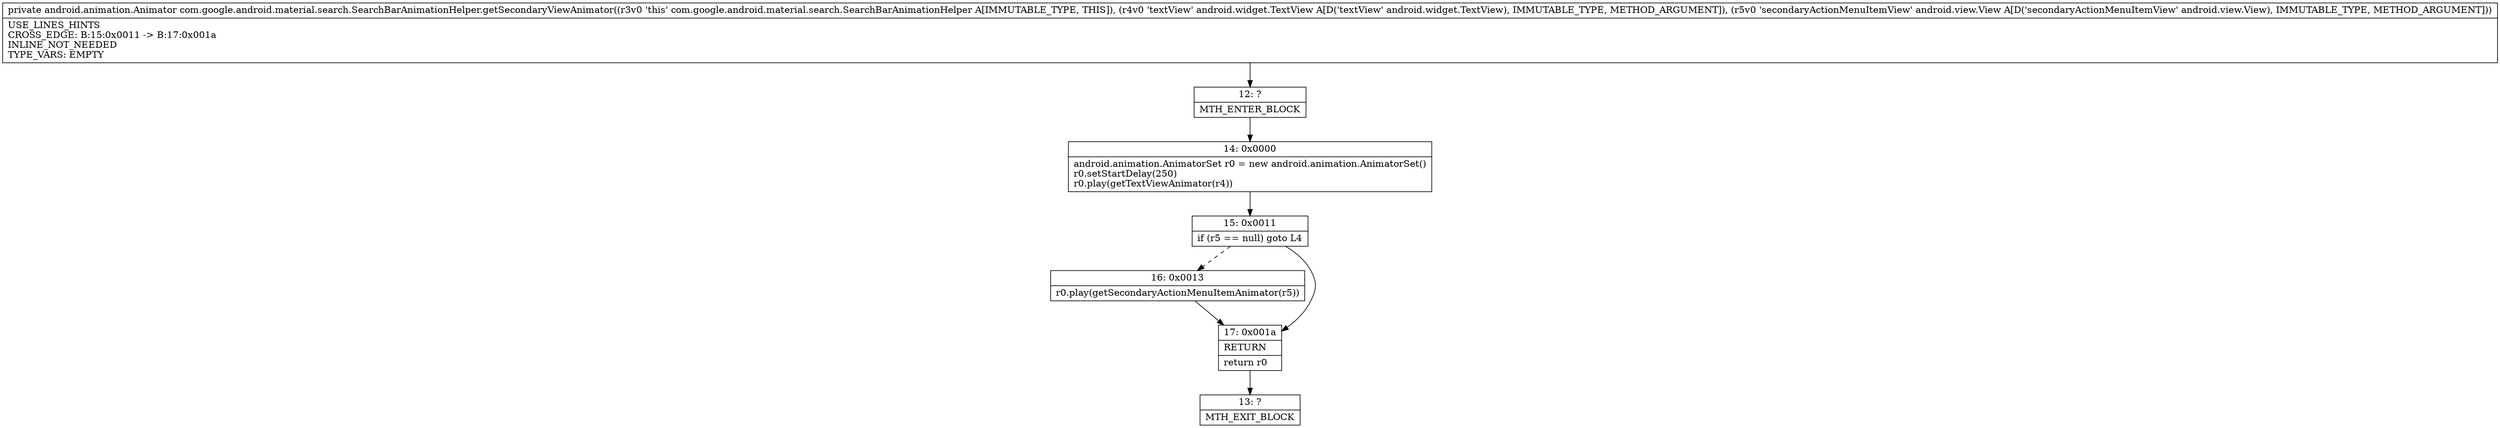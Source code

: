 digraph "CFG forcom.google.android.material.search.SearchBarAnimationHelper.getSecondaryViewAnimator(Landroid\/widget\/TextView;Landroid\/view\/View;)Landroid\/animation\/Animator;" {
Node_12 [shape=record,label="{12\:\ ?|MTH_ENTER_BLOCK\l}"];
Node_14 [shape=record,label="{14\:\ 0x0000|android.animation.AnimatorSet r0 = new android.animation.AnimatorSet()\lr0.setStartDelay(250)\lr0.play(getTextViewAnimator(r4))\l}"];
Node_15 [shape=record,label="{15\:\ 0x0011|if (r5 == null) goto L4\l}"];
Node_16 [shape=record,label="{16\:\ 0x0013|r0.play(getSecondaryActionMenuItemAnimator(r5))\l}"];
Node_17 [shape=record,label="{17\:\ 0x001a|RETURN\l|return r0\l}"];
Node_13 [shape=record,label="{13\:\ ?|MTH_EXIT_BLOCK\l}"];
MethodNode[shape=record,label="{private android.animation.Animator com.google.android.material.search.SearchBarAnimationHelper.getSecondaryViewAnimator((r3v0 'this' com.google.android.material.search.SearchBarAnimationHelper A[IMMUTABLE_TYPE, THIS]), (r4v0 'textView' android.widget.TextView A[D('textView' android.widget.TextView), IMMUTABLE_TYPE, METHOD_ARGUMENT]), (r5v0 'secondaryActionMenuItemView' android.view.View A[D('secondaryActionMenuItemView' android.view.View), IMMUTABLE_TYPE, METHOD_ARGUMENT]))  | USE_LINES_HINTS\lCROSS_EDGE: B:15:0x0011 \-\> B:17:0x001a\lINLINE_NOT_NEEDED\lTYPE_VARS: EMPTY\l}"];
MethodNode -> Node_12;Node_12 -> Node_14;
Node_14 -> Node_15;
Node_15 -> Node_16[style=dashed];
Node_15 -> Node_17;
Node_16 -> Node_17;
Node_17 -> Node_13;
}

